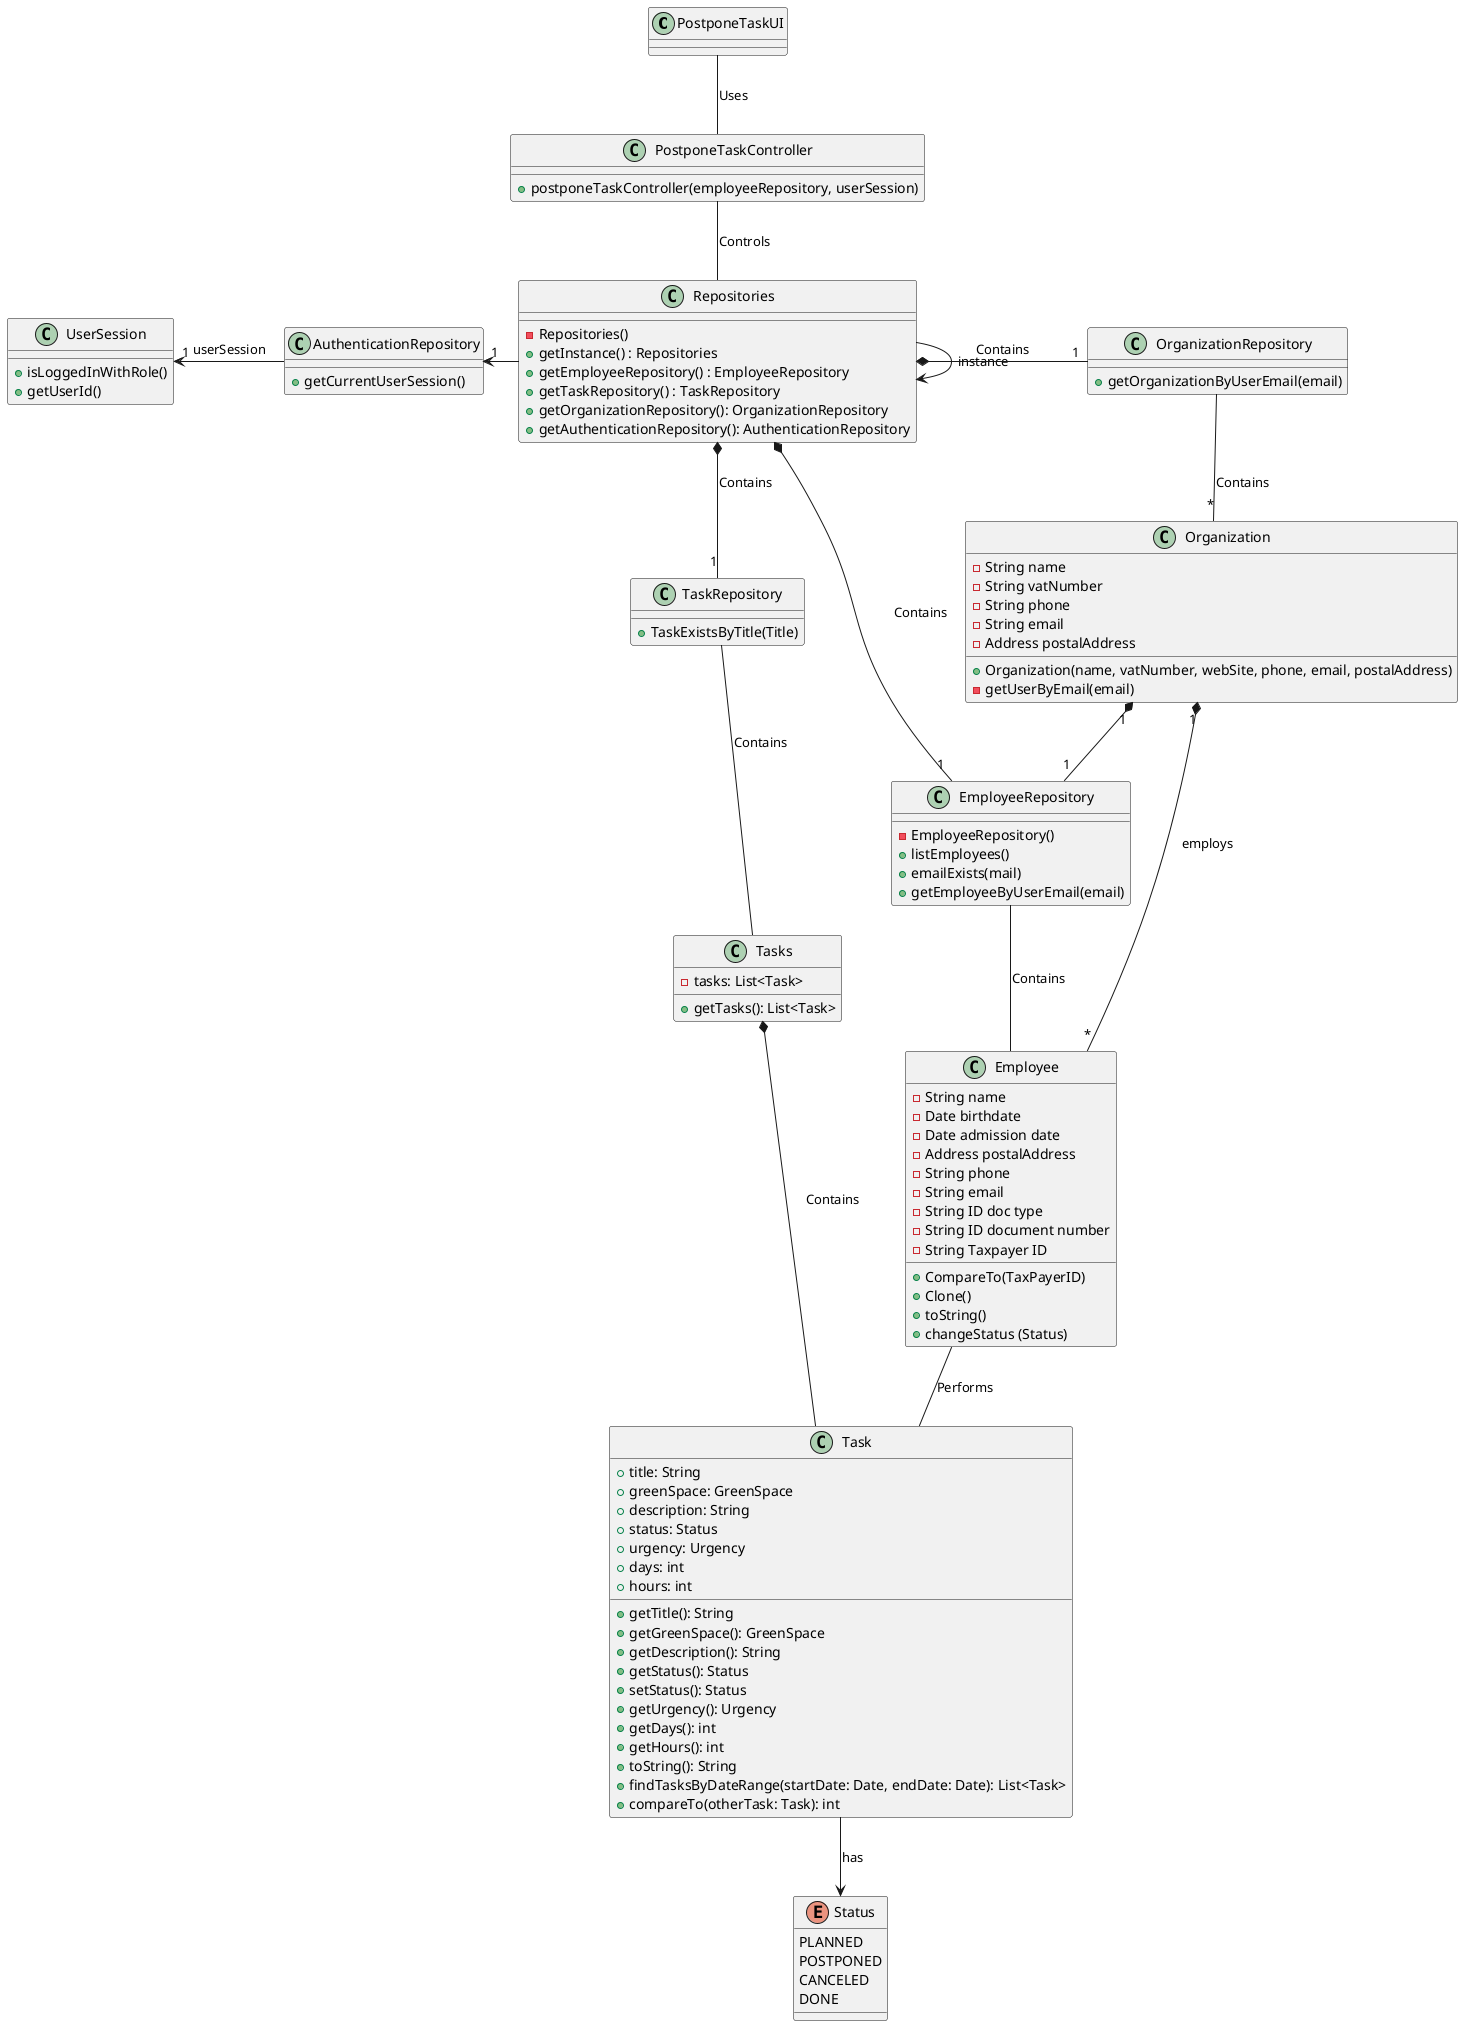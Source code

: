@startuml
class PostponeTaskUI {
}

class PostponeTaskController {
  +postponeTaskController(employeeRepository, userSession)
}




class Repositories {
    - Repositories()
    + getInstance() : Repositories
    + getEmployeeRepository() : EmployeeRepository
    + getTaskRepository() : TaskRepository
    + getOrganizationRepository(): OrganizationRepository
    + getAuthenticationRepository(): AuthenticationRepository
}

class AuthenticationRepository {
    + getCurrentUserSession()
}

class UserSession {
    + isLoggedInWithRole()
    + getUserId()
}

class TaskRepository {
  +TaskExistsByTitle(Title)
}

class Tasks {
  -tasks: List<Task>
  +getTasks(): List<Task>
}

class Task {
    + title: String
    + greenSpace: GreenSpace
    + description: String
    + status: Status
    + urgency: Urgency
    + days: int
    + hours: int
    + getTitle(): String
    + getGreenSpace(): GreenSpace
    + getDescription(): String
    + getStatus(): Status
    + setStatus(): Status
    + getUrgency(): Urgency
    + getDays(): int
    + getHours(): int
    + toString(): String
    + findTasksByDateRange(startDate: Date, endDate: Date): List<Task>
    + compareTo(otherTask: Task): int
}

class EmployeeRepository {
    - EmployeeRepository()
    + listEmployees()
    + emailExists(mail)
    + getEmployeeByUserEmail(email)
}

class Employee {
    - String name
    - Date birthdate
    - Date admission date
    - Address postalAddress
    - String phone
    - String email
    - String ID doc type
    - String ID document number
    - String Taxpayer ID
    + CompareTo(TaxPayerID)
    + Clone()
    + toString()
    + changeStatus (Status)
}

class OrganizationRepository {
    + getOrganizationByUserEmail(email)
}

class Organization {
    - String name
    - String vatNumber
    - String phone
    - String email
    - Address postalAddress
    + Organization(name, vatNumber, webSite, phone, email, postalAddress)
    - getUserByEmail(email)
}

enum Status {
    PLANNED
    POSTPONED
    CANCELED
    DONE
}


' Relationships

Repositories -> Repositories : instance
PostponeTaskUI -- PostponeTaskController : Uses
PostponeTaskController -- Repositories : Controls
Repositories *-r-- "1" OrganizationRepository : Contains
Repositories *-- "1" EmployeeRepository : Contains
Repositories *-- "1" TaskRepository : Contains
TaskRepository -- Tasks : Contains
Tasks *-- Task : Contains
EmployeeRepository -- Employee : Contains
Employee -- Task : Performs
OrganizationRepository -- "*" Organization : Contains
Organization "1" *-- "*" Employee : employs
Organization "1" *-- "1" EmployeeRepository
Task --> Status : has
Repositories -l--> "1" AuthenticationRepository
AuthenticationRepository -l-> "1" UserSession: userSession

@enduml
